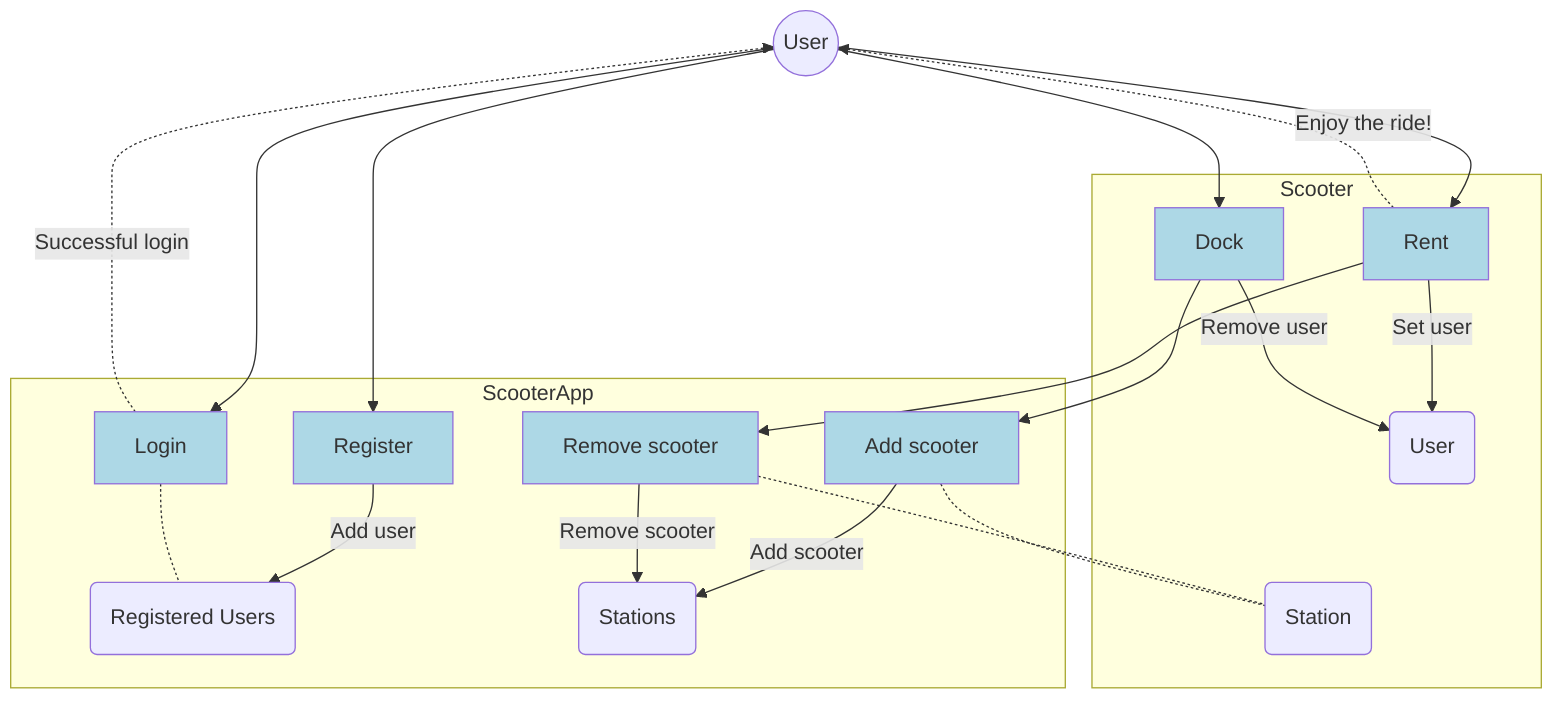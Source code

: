 flowchart TD
    USER((User))
    USER --> R1
    USER --> L1
    USER --> RENT
    RENT -.->|Enjoy the ride!| USER
    L1 -.->|Successful login| USER
    USER --> DOCK
    DOCK --> SA1
    RENT --> SR1
    SR1 -.- STATION
    SA1 -.- STATION
    subgraph app [ScooterApp]
        R1[Register]:::func
        USERS(Registered Users)
        R1 -->|Add user| USERS
        L1[Login]:::func
        L1 -.- USERS
        STATIONS(Stations)
        SA1[Add scooter]:::func
        SA1 -->|Add scooter| STATIONS
        SR1[Remove scooter]:::func
        SR1 -->|Remove scooter| STATIONS
    end
    subgraph scooter [Scooter]
        STATION(Station)
        SUSER(User)
        RENT[Rent]:::func
        DOCK[Dock]:::func
        RENT -->|Set user| SUSER
        DOCK -->|Remove user| SUSER
    end

    classDef func fill:lightblue
    classDef proc fill:lime